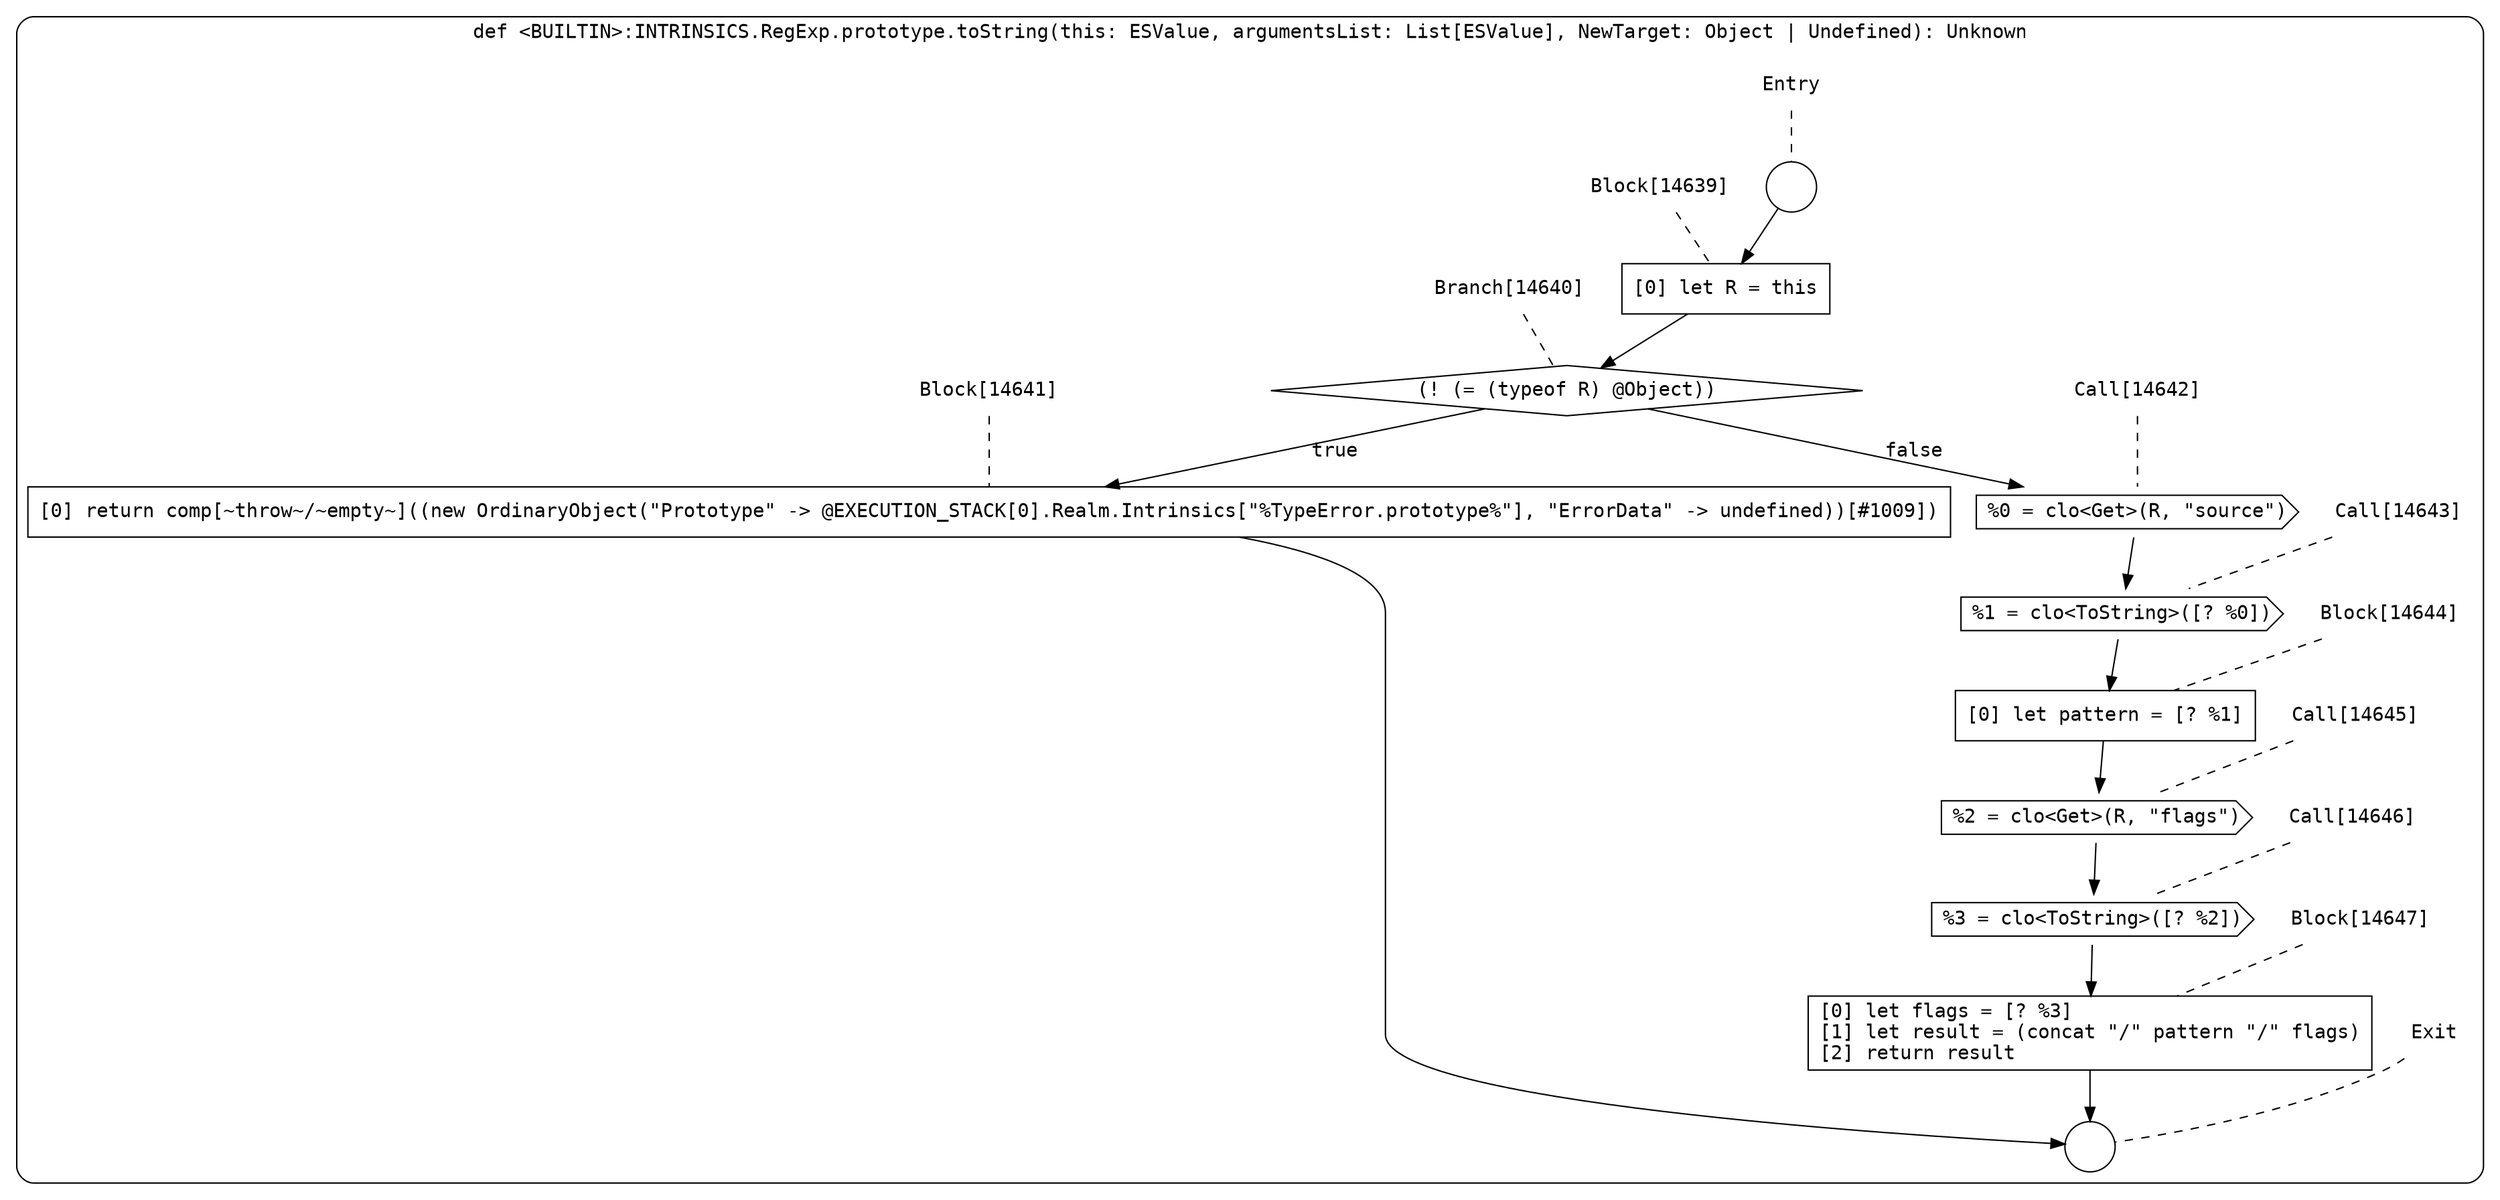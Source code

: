 digraph {
  graph [fontname = "Consolas"]
  node [fontname = "Consolas"]
  edge [fontname = "Consolas"]
  subgraph cluster2334 {
    label = "def <BUILTIN>:INTRINSICS.RegExp.prototype.toString(this: ESValue, argumentsList: List[ESValue], NewTarget: Object | Undefined): Unknown"
    style = rounded
    cluster2334_entry_name [shape=none, label=<<font color="black">Entry</font>>]
    cluster2334_entry_name -> cluster2334_entry [arrowhead=none, color="black", style=dashed]
    cluster2334_entry [shape=circle label=" " color="black" fillcolor="white" style=filled]
    cluster2334_entry -> node14639 [color="black"]
    cluster2334_exit_name [shape=none, label=<<font color="black">Exit</font>>]
    cluster2334_exit_name -> cluster2334_exit [arrowhead=none, color="black", style=dashed]
    cluster2334_exit [shape=circle label=" " color="black" fillcolor="white" style=filled]
    node14639_name [shape=none, label=<<font color="black">Block[14639]</font>>]
    node14639_name -> node14639 [arrowhead=none, color="black", style=dashed]
    node14639 [shape=box, label=<<font color="black">[0] let R = this<BR ALIGN="LEFT"/></font>> color="black" fillcolor="white", style=filled]
    node14639 -> node14640 [color="black"]
    node14640_name [shape=none, label=<<font color="black">Branch[14640]</font>>]
    node14640_name -> node14640 [arrowhead=none, color="black", style=dashed]
    node14640 [shape=diamond, label=<<font color="black">(! (= (typeof R) @Object))</font>> color="black" fillcolor="white", style=filled]
    node14640 -> node14641 [label=<<font color="black">true</font>> color="black"]
    node14640 -> node14642 [label=<<font color="black">false</font>> color="black"]
    node14641_name [shape=none, label=<<font color="black">Block[14641]</font>>]
    node14641_name -> node14641 [arrowhead=none, color="black", style=dashed]
    node14641 [shape=box, label=<<font color="black">[0] return comp[~throw~/~empty~]((new OrdinaryObject(&quot;Prototype&quot; -&gt; @EXECUTION_STACK[0].Realm.Intrinsics[&quot;%TypeError.prototype%&quot;], &quot;ErrorData&quot; -&gt; undefined))[#1009])<BR ALIGN="LEFT"/></font>> color="black" fillcolor="white", style=filled]
    node14641 -> cluster2334_exit [color="black"]
    node14642_name [shape=none, label=<<font color="black">Call[14642]</font>>]
    node14642_name -> node14642 [arrowhead=none, color="black", style=dashed]
    node14642 [shape=cds, label=<<font color="black">%0 = clo&lt;Get&gt;(R, &quot;source&quot;)</font>> color="black" fillcolor="white", style=filled]
    node14642 -> node14643 [color="black"]
    node14643_name [shape=none, label=<<font color="black">Call[14643]</font>>]
    node14643_name -> node14643 [arrowhead=none, color="black", style=dashed]
    node14643 [shape=cds, label=<<font color="black">%1 = clo&lt;ToString&gt;([? %0])</font>> color="black" fillcolor="white", style=filled]
    node14643 -> node14644 [color="black"]
    node14644_name [shape=none, label=<<font color="black">Block[14644]</font>>]
    node14644_name -> node14644 [arrowhead=none, color="black", style=dashed]
    node14644 [shape=box, label=<<font color="black">[0] let pattern = [? %1]<BR ALIGN="LEFT"/></font>> color="black" fillcolor="white", style=filled]
    node14644 -> node14645 [color="black"]
    node14645_name [shape=none, label=<<font color="black">Call[14645]</font>>]
    node14645_name -> node14645 [arrowhead=none, color="black", style=dashed]
    node14645 [shape=cds, label=<<font color="black">%2 = clo&lt;Get&gt;(R, &quot;flags&quot;)</font>> color="black" fillcolor="white", style=filled]
    node14645 -> node14646 [color="black"]
    node14646_name [shape=none, label=<<font color="black">Call[14646]</font>>]
    node14646_name -> node14646 [arrowhead=none, color="black", style=dashed]
    node14646 [shape=cds, label=<<font color="black">%3 = clo&lt;ToString&gt;([? %2])</font>> color="black" fillcolor="white", style=filled]
    node14646 -> node14647 [color="black"]
    node14647_name [shape=none, label=<<font color="black">Block[14647]</font>>]
    node14647_name -> node14647 [arrowhead=none, color="black", style=dashed]
    node14647 [shape=box, label=<<font color="black">[0] let flags = [? %3]<BR ALIGN="LEFT"/>[1] let result = (concat &quot;/&quot; pattern &quot;/&quot; flags)<BR ALIGN="LEFT"/>[2] return result<BR ALIGN="LEFT"/></font>> color="black" fillcolor="white", style=filled]
    node14647 -> cluster2334_exit [color="black"]
  }
}